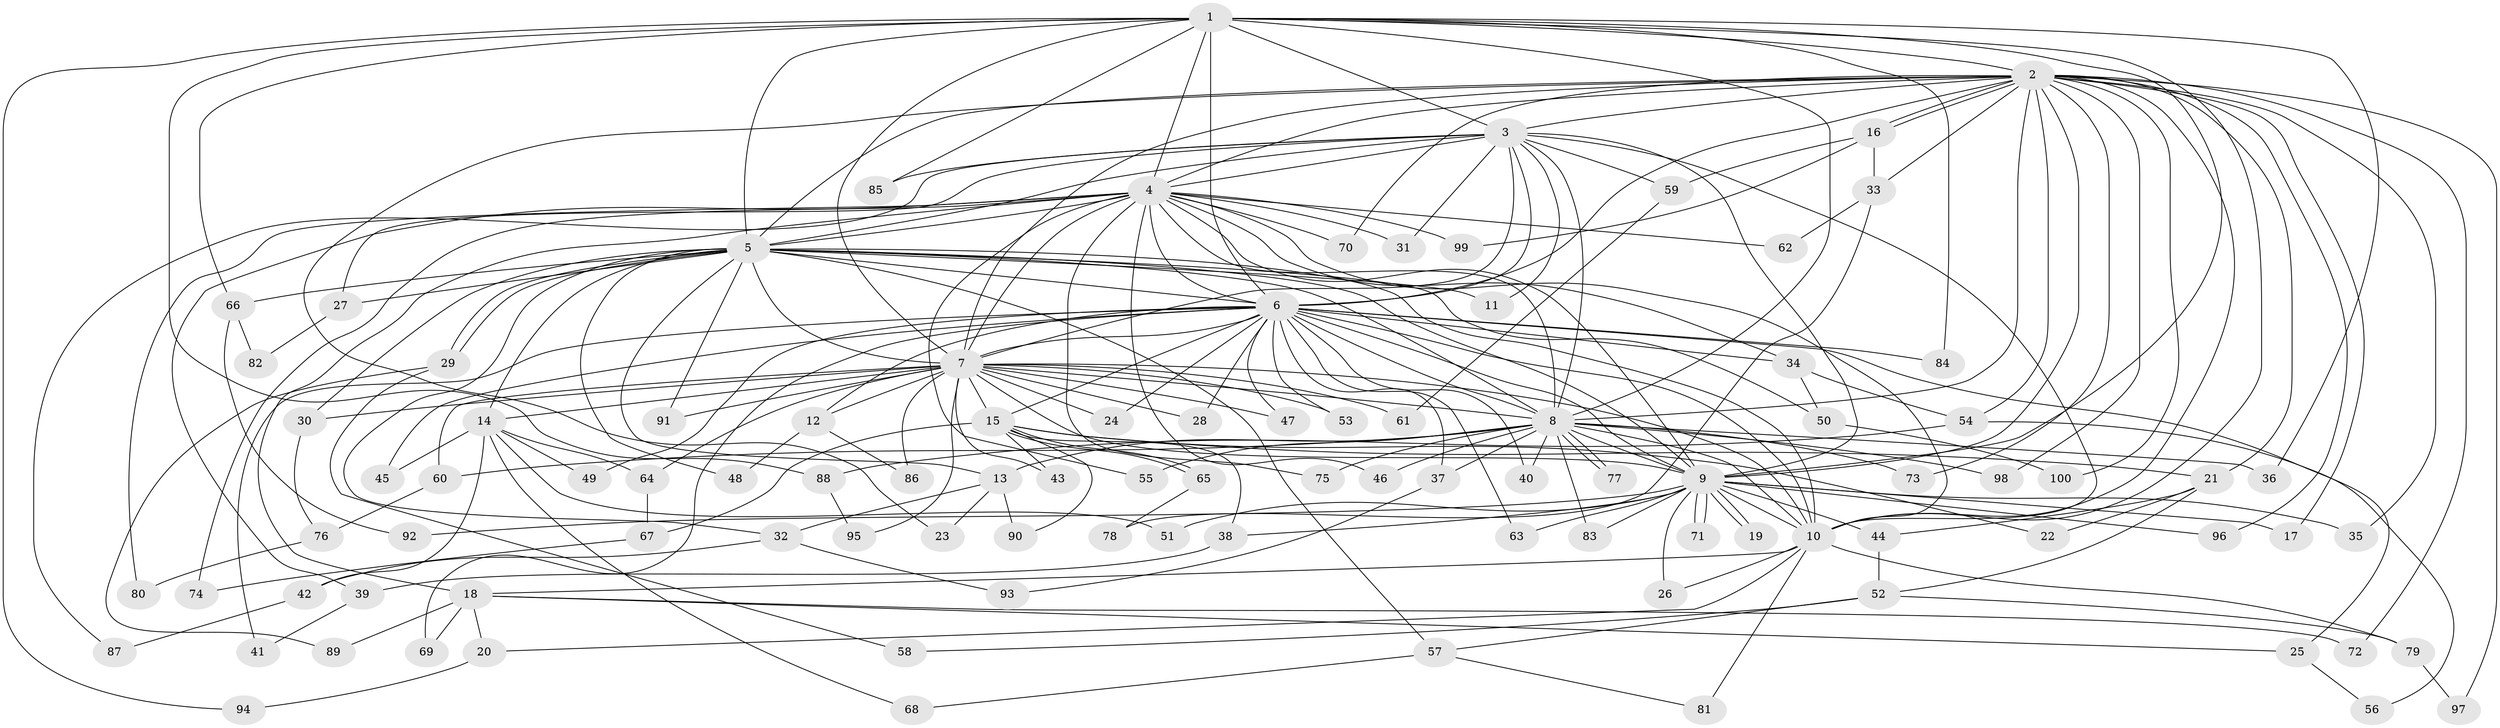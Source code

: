 // coarse degree distribution, {1: 0.4666666666666667, 14: 0.03333333333333333, 2: 0.4, 13: 0.06666666666666667, 10: 0.03333333333333333}
// Generated by graph-tools (version 1.1) at 2025/48/03/04/25 21:48:08]
// undirected, 100 vertices, 225 edges
graph export_dot {
graph [start="1"]
  node [color=gray90,style=filled];
  1;
  2;
  3;
  4;
  5;
  6;
  7;
  8;
  9;
  10;
  11;
  12;
  13;
  14;
  15;
  16;
  17;
  18;
  19;
  20;
  21;
  22;
  23;
  24;
  25;
  26;
  27;
  28;
  29;
  30;
  31;
  32;
  33;
  34;
  35;
  36;
  37;
  38;
  39;
  40;
  41;
  42;
  43;
  44;
  45;
  46;
  47;
  48;
  49;
  50;
  51;
  52;
  53;
  54;
  55;
  56;
  57;
  58;
  59;
  60;
  61;
  62;
  63;
  64;
  65;
  66;
  67;
  68;
  69;
  70;
  71;
  72;
  73;
  74;
  75;
  76;
  77;
  78;
  79;
  80;
  81;
  82;
  83;
  84;
  85;
  86;
  87;
  88;
  89;
  90;
  91;
  92;
  93;
  94;
  95;
  96;
  97;
  98;
  99;
  100;
  1 -- 2;
  1 -- 3;
  1 -- 4;
  1 -- 5;
  1 -- 6;
  1 -- 7;
  1 -- 8;
  1 -- 9;
  1 -- 10;
  1 -- 36;
  1 -- 66;
  1 -- 84;
  1 -- 85;
  1 -- 88;
  1 -- 94;
  2 -- 3;
  2 -- 4;
  2 -- 5;
  2 -- 6;
  2 -- 7;
  2 -- 8;
  2 -- 9;
  2 -- 10;
  2 -- 16;
  2 -- 16;
  2 -- 17;
  2 -- 21;
  2 -- 23;
  2 -- 33;
  2 -- 35;
  2 -- 54;
  2 -- 70;
  2 -- 72;
  2 -- 73;
  2 -- 96;
  2 -- 97;
  2 -- 98;
  2 -- 100;
  3 -- 4;
  3 -- 5;
  3 -- 6;
  3 -- 7;
  3 -- 8;
  3 -- 9;
  3 -- 10;
  3 -- 11;
  3 -- 27;
  3 -- 31;
  3 -- 59;
  3 -- 85;
  3 -- 87;
  4 -- 5;
  4 -- 6;
  4 -- 7;
  4 -- 8;
  4 -- 9;
  4 -- 10;
  4 -- 18;
  4 -- 31;
  4 -- 34;
  4 -- 39;
  4 -- 46;
  4 -- 55;
  4 -- 62;
  4 -- 70;
  4 -- 74;
  4 -- 75;
  4 -- 80;
  4 -- 99;
  5 -- 6;
  5 -- 7;
  5 -- 8;
  5 -- 9;
  5 -- 10;
  5 -- 11;
  5 -- 13;
  5 -- 14;
  5 -- 27;
  5 -- 29;
  5 -- 29;
  5 -- 30;
  5 -- 32;
  5 -- 48;
  5 -- 50;
  5 -- 57;
  5 -- 66;
  5 -- 91;
  6 -- 7;
  6 -- 8;
  6 -- 9;
  6 -- 10;
  6 -- 12;
  6 -- 15;
  6 -- 24;
  6 -- 25;
  6 -- 28;
  6 -- 34;
  6 -- 37;
  6 -- 40;
  6 -- 41;
  6 -- 45;
  6 -- 47;
  6 -- 49;
  6 -- 53;
  6 -- 63;
  6 -- 69;
  6 -- 84;
  7 -- 8;
  7 -- 9;
  7 -- 10;
  7 -- 12;
  7 -- 14;
  7 -- 15;
  7 -- 24;
  7 -- 28;
  7 -- 30;
  7 -- 43;
  7 -- 47;
  7 -- 53;
  7 -- 60;
  7 -- 61;
  7 -- 64;
  7 -- 86;
  7 -- 91;
  7 -- 95;
  8 -- 9;
  8 -- 10;
  8 -- 13;
  8 -- 36;
  8 -- 37;
  8 -- 40;
  8 -- 46;
  8 -- 55;
  8 -- 60;
  8 -- 73;
  8 -- 75;
  8 -- 77;
  8 -- 77;
  8 -- 83;
  8 -- 98;
  9 -- 10;
  9 -- 17;
  9 -- 19;
  9 -- 19;
  9 -- 26;
  9 -- 35;
  9 -- 38;
  9 -- 44;
  9 -- 51;
  9 -- 63;
  9 -- 71;
  9 -- 71;
  9 -- 83;
  9 -- 92;
  9 -- 96;
  10 -- 18;
  10 -- 20;
  10 -- 26;
  10 -- 79;
  10 -- 81;
  12 -- 48;
  12 -- 86;
  13 -- 23;
  13 -- 32;
  13 -- 90;
  14 -- 42;
  14 -- 45;
  14 -- 49;
  14 -- 51;
  14 -- 64;
  14 -- 68;
  15 -- 21;
  15 -- 22;
  15 -- 38;
  15 -- 43;
  15 -- 65;
  15 -- 65;
  15 -- 67;
  15 -- 90;
  16 -- 33;
  16 -- 59;
  16 -- 99;
  18 -- 20;
  18 -- 25;
  18 -- 69;
  18 -- 72;
  18 -- 89;
  20 -- 94;
  21 -- 22;
  21 -- 44;
  21 -- 52;
  25 -- 56;
  27 -- 82;
  29 -- 58;
  29 -- 89;
  30 -- 76;
  32 -- 42;
  32 -- 93;
  33 -- 62;
  33 -- 78;
  34 -- 50;
  34 -- 54;
  37 -- 93;
  38 -- 39;
  39 -- 41;
  42 -- 87;
  44 -- 52;
  50 -- 100;
  52 -- 57;
  52 -- 58;
  52 -- 79;
  54 -- 56;
  54 -- 88;
  57 -- 68;
  57 -- 81;
  59 -- 61;
  60 -- 76;
  64 -- 67;
  65 -- 78;
  66 -- 82;
  66 -- 92;
  67 -- 74;
  76 -- 80;
  79 -- 97;
  88 -- 95;
}
